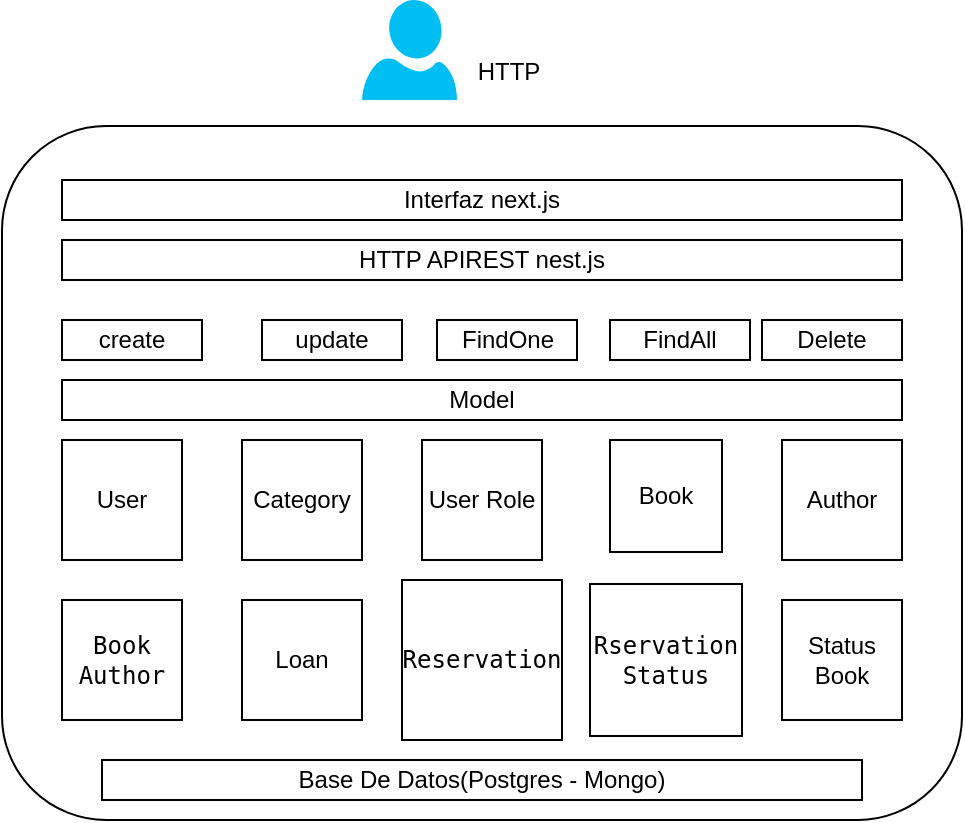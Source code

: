<mxfile version="27.0.6">
  <diagram name="Página-1" id="kitIBpyCCc5Bl1yEWSu7">
    <mxGraphModel dx="1185" dy="571" grid="1" gridSize="10" guides="1" tooltips="1" connect="1" arrows="1" fold="1" page="1" pageScale="1" pageWidth="827" pageHeight="1169" math="0" shadow="0">
      <root>
        <mxCell id="0" />
        <mxCell id="1" parent="0" />
        <mxCell id="TJ8dC3v0-n38P-3dDUws-1" value="" style="verticalLabelPosition=bottom;html=1;verticalAlign=top;align=center;strokeColor=none;fillColor=#00BEF2;shape=mxgraph.azure.user;" parent="1" vertex="1">
          <mxGeometry x="220" y="40" width="47.5" height="50" as="geometry" />
        </mxCell>
        <mxCell id="TJ8dC3v0-n38P-3dDUws-2" value="&lt;font style=&quot;vertical-align: inherit;&quot;&gt;&lt;font style=&quot;vertical-align: inherit;&quot;&gt;HTTP&lt;/font&gt;&lt;/font&gt;&lt;div&gt;&lt;font style=&quot;vertical-align: inherit;&quot;&gt;&lt;font style=&quot;vertical-align: inherit;&quot;&gt;&lt;br&gt;&lt;/font&gt;&lt;/font&gt;&lt;/div&gt;" style="text;html=1;align=center;verticalAlign=middle;resizable=0;points=[];autosize=1;strokeColor=none;fillColor=none;" parent="1" vertex="1">
          <mxGeometry x="267.5" y="63" width="50" height="40" as="geometry" />
        </mxCell>
        <mxCell id="TJ8dC3v0-n38P-3dDUws-3" value="" style="rounded=1;whiteSpace=wrap;html=1;" parent="1" vertex="1">
          <mxGeometry x="40" y="103" width="480" height="347" as="geometry" />
        </mxCell>
        <mxCell id="TJ8dC3v0-n38P-3dDUws-4" value="&lt;font style=&quot;vertical-align: inherit;&quot;&gt;&lt;font style=&quot;vertical-align: inherit;&quot;&gt;&lt;font style=&quot;vertical-align: inherit;&quot;&gt;&lt;font style=&quot;vertical-align: inherit;&quot;&gt;Interfaz next.js&lt;/font&gt;&lt;/font&gt;&lt;/font&gt;&lt;/font&gt;" style="rounded=0;whiteSpace=wrap;html=1;" parent="1" vertex="1">
          <mxGeometry x="70" y="130" width="420" height="20" as="geometry" />
        </mxCell>
        <mxCell id="TJ8dC3v0-n38P-3dDUws-5" value="&lt;font style=&quot;vertical-align: inherit;&quot;&gt;&lt;font style=&quot;vertical-align: inherit;&quot;&gt;HTTP APIREST nest.js&lt;/font&gt;&lt;/font&gt;" style="rounded=0;whiteSpace=wrap;html=1;" parent="1" vertex="1">
          <mxGeometry x="70" y="160" width="420" height="20" as="geometry" />
        </mxCell>
        <mxCell id="TJ8dC3v0-n38P-3dDUws-6" value="create" style="rounded=0;whiteSpace=wrap;html=1;" parent="1" vertex="1">
          <mxGeometry x="70" y="200" width="70" height="20" as="geometry" />
        </mxCell>
        <mxCell id="TJ8dC3v0-n38P-3dDUws-7" value="update" style="rounded=0;whiteSpace=wrap;html=1;" parent="1" vertex="1">
          <mxGeometry x="170" y="200" width="70" height="20" as="geometry" />
        </mxCell>
        <mxCell id="TJ8dC3v0-n38P-3dDUws-8" value="FindOne" style="rounded=0;whiteSpace=wrap;html=1;" parent="1" vertex="1">
          <mxGeometry x="257.5" y="200" width="70" height="20" as="geometry" />
        </mxCell>
        <mxCell id="TJ8dC3v0-n38P-3dDUws-9" value="FindAll" style="rounded=0;whiteSpace=wrap;html=1;" parent="1" vertex="1">
          <mxGeometry x="344" y="200" width="70" height="20" as="geometry" />
        </mxCell>
        <mxCell id="TJ8dC3v0-n38P-3dDUws-10" value="Delete" style="rounded=0;whiteSpace=wrap;html=1;" parent="1" vertex="1">
          <mxGeometry x="420" y="200" width="70" height="20" as="geometry" />
        </mxCell>
        <mxCell id="TJ8dC3v0-n38P-3dDUws-13" value="User" style="whiteSpace=wrap;html=1;aspect=fixed;" parent="1" vertex="1">
          <mxGeometry x="70" y="260" width="60" height="60" as="geometry" />
        </mxCell>
        <mxCell id="TJ8dC3v0-n38P-3dDUws-14" value="&lt;font style=&quot;vertical-align: inherit;&quot;&gt;&lt;font style=&quot;vertical-align: inherit;&quot;&gt;Category&lt;/font&gt;&lt;/font&gt;" style="whiteSpace=wrap;html=1;aspect=fixed;" parent="1" vertex="1">
          <mxGeometry x="160" y="260" width="60" height="60" as="geometry" />
        </mxCell>
        <mxCell id="TJ8dC3v0-n38P-3dDUws-15" value="&lt;font style=&quot;vertical-align: inherit;&quot;&gt;&lt;font style=&quot;vertical-align: inherit;&quot;&gt;&lt;font style=&quot;vertical-align: inherit;&quot;&gt;&lt;font style=&quot;vertical-align: inherit;&quot;&gt;User Role&lt;/font&gt;&lt;/font&gt;&lt;/font&gt;&lt;/font&gt;" style="whiteSpace=wrap;html=1;aspect=fixed;" parent="1" vertex="1">
          <mxGeometry x="250" y="260" width="60" height="60" as="geometry" />
        </mxCell>
        <mxCell id="TJ8dC3v0-n38P-3dDUws-16" value="&lt;font face=&quot;monospace&quot;&gt;&lt;font style=&quot;vertical-align: inherit;&quot;&gt;&lt;font style=&quot;vertical-align: inherit;&quot;&gt;Book Author&lt;/font&gt;&lt;/font&gt;&lt;/font&gt;" style="whiteSpace=wrap;html=1;aspect=fixed;" parent="1" vertex="1">
          <mxGeometry x="70" y="340" width="60" height="60" as="geometry" />
        </mxCell>
        <mxCell id="TJ8dC3v0-n38P-3dDUws-17" value="&lt;font style=&quot;vertical-align: inherit;&quot;&gt;&lt;font style=&quot;vertical-align: inherit;&quot;&gt;Loan&lt;/font&gt;&lt;/font&gt;" style="whiteSpace=wrap;html=1;aspect=fixed;" parent="1" vertex="1">
          <mxGeometry x="160" y="340" width="60" height="60" as="geometry" />
        </mxCell>
        <mxCell id="TJ8dC3v0-n38P-3dDUws-18" value="&lt;font face=&quot;monospace&quot;&gt;&lt;font style=&quot;vertical-align: inherit;&quot;&gt;&lt;font style=&quot;vertical-align: inherit;&quot;&gt;Reservation&lt;/font&gt;&lt;/font&gt;&lt;/font&gt;" style="whiteSpace=wrap;html=1;aspect=fixed;" parent="1" vertex="1">
          <mxGeometry x="240" y="330" width="80" height="80" as="geometry" />
        </mxCell>
        <mxCell id="TJ8dC3v0-n38P-3dDUws-19" value="&lt;font face=&quot;monospace&quot;&gt;&lt;font style=&quot;vertical-align: inherit;&quot;&gt;&lt;font style=&quot;vertical-align: inherit;&quot;&gt;Rservation Status&lt;/font&gt;&lt;/font&gt;&lt;/font&gt;" style="whiteSpace=wrap;html=1;aspect=fixed;" parent="1" vertex="1">
          <mxGeometry x="334" y="332" width="76" height="76" as="geometry" />
        </mxCell>
        <mxCell id="TJ8dC3v0-n38P-3dDUws-20" value="&lt;font style=&quot;vertical-align: inherit;&quot;&gt;&lt;font style=&quot;vertical-align: inherit;&quot;&gt;Status Book&lt;/font&gt;&lt;/font&gt;" style="whiteSpace=wrap;html=1;aspect=fixed;" parent="1" vertex="1">
          <mxGeometry x="430" y="340" width="60" height="60" as="geometry" />
        </mxCell>
        <mxCell id="TJ8dC3v0-n38P-3dDUws-21" value="&lt;font style=&quot;vertical-align: inherit;&quot;&gt;&lt;font style=&quot;vertical-align: inherit;&quot;&gt;Author&lt;/font&gt;&lt;/font&gt;" style="whiteSpace=wrap;html=1;aspect=fixed;" parent="1" vertex="1">
          <mxGeometry x="430" y="260" width="60" height="60" as="geometry" />
        </mxCell>
        <mxCell id="TJ8dC3v0-n38P-3dDUws-22" value="&lt;font style=&quot;vertical-align: inherit;&quot;&gt;&lt;font style=&quot;vertical-align: inherit;&quot;&gt;Book&lt;/font&gt;&lt;/font&gt;" style="whiteSpace=wrap;html=1;aspect=fixed;" parent="1" vertex="1">
          <mxGeometry x="344" y="260" width="56" height="56" as="geometry" />
        </mxCell>
        <mxCell id="TJ8dC3v0-n38P-3dDUws-27" value="Model" style="rounded=0;whiteSpace=wrap;html=1;" parent="1" vertex="1">
          <mxGeometry x="70" y="230" width="420" height="20" as="geometry" />
        </mxCell>
        <mxCell id="TJ8dC3v0-n38P-3dDUws-29" value="Base De Datos(Postgres - Mongo)" style="rounded=0;whiteSpace=wrap;html=1;" parent="1" vertex="1">
          <mxGeometry x="90" y="420" width="380" height="20" as="geometry" />
        </mxCell>
      </root>
    </mxGraphModel>
  </diagram>
</mxfile>
